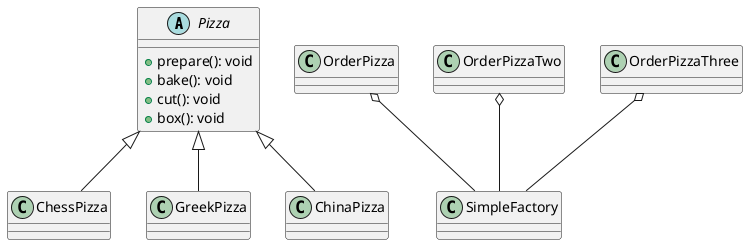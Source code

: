 @startuml

abstract class Pizza{
+prepare(): void
+bake(): void
+cut(): void
+box(): void
}
class ChessPizza
class GreekPizza
class ChinaPizza

class OrderPizza
class OrderPizzaTwo
class OrderPizzaThree
class SimpleFactory

Pizza <|-- ChessPizza
Pizza <|-- GreekPizza
Pizza <|-- ChinaPizza

OrderPizza o-- SimpleFactory
OrderPizzaTwo o-- SimpleFactory
OrderPizzaThree o-- SimpleFactory

@enduml
